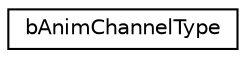digraph G
{
  edge [fontname="Helvetica",fontsize="10",labelfontname="Helvetica",labelfontsize="10"];
  node [fontname="Helvetica",fontsize="10",shape=record];
  rankdir=LR;
  Node1 [label="bAnimChannelType",height=0.2,width=0.4,color="black", fillcolor="white", style="filled",URL="$dd/d53/structbAnimChannelType.html"];
}

